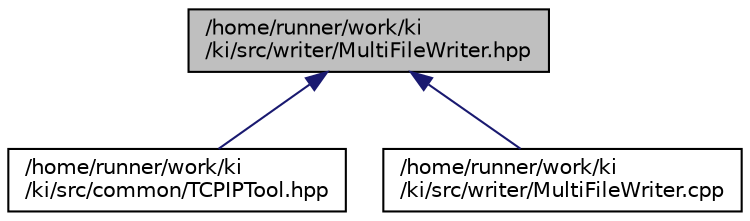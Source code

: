 digraph "/home/runner/work/ki/ki/src/writer/MultiFileWriter.hpp"
{
 // LATEX_PDF_SIZE
  edge [fontname="Helvetica",fontsize="10",labelfontname="Helvetica",labelfontsize="10"];
  node [fontname="Helvetica",fontsize="10",shape=record];
  Node1 [label="/home/runner/work/ki\l/ki/src/writer/MultiFileWriter.hpp",height=0.2,width=0.4,color="black", fillcolor="grey75", style="filled", fontcolor="black",tooltip=" "];
  Node1 -> Node2 [dir="back",color="midnightblue",fontsize="10",style="solid",fontname="Helvetica"];
  Node2 [label="/home/runner/work/ki\l/ki/src/common/TCPIPTool.hpp",height=0.2,width=0.4,color="black", fillcolor="white", style="filled",URL="$TCPIPTool_8hpp.html",tooltip=" "];
  Node1 -> Node3 [dir="back",color="midnightblue",fontsize="10",style="solid",fontname="Helvetica"];
  Node3 [label="/home/runner/work/ki\l/ki/src/writer/MultiFileWriter.cpp",height=0.2,width=0.4,color="black", fillcolor="white", style="filled",URL="$MultiFileWriter_8cpp.html",tooltip=" "];
}
